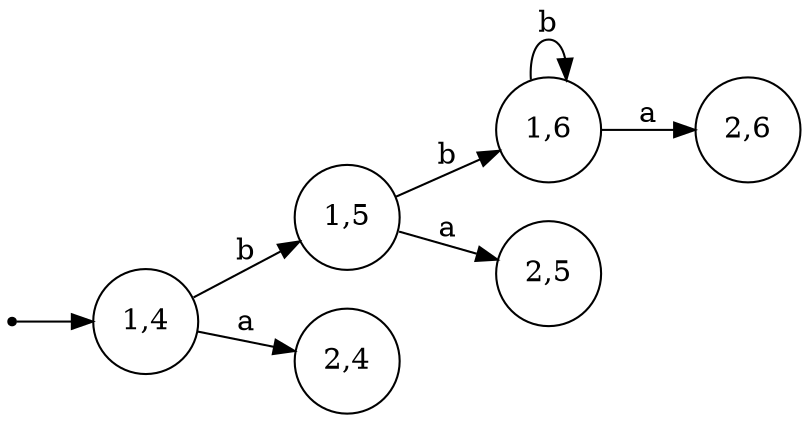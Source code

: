 digraph "Test1 intersection Test2" {
	graph [rankdir=LR]
	node [shape=circle]
	0 [shape=point]
	0 -> "1,4"
	"1,4" -> "1,5" [label=b]
	"1,4" -> "2,4" [label=a]
	"1,5" -> "1,6" [label=b]
	"1,5" -> "2,5" [label=a]
	"1,6" -> "1,6" [label=b]
	"1,6" -> "2,6" [label=a]
}
